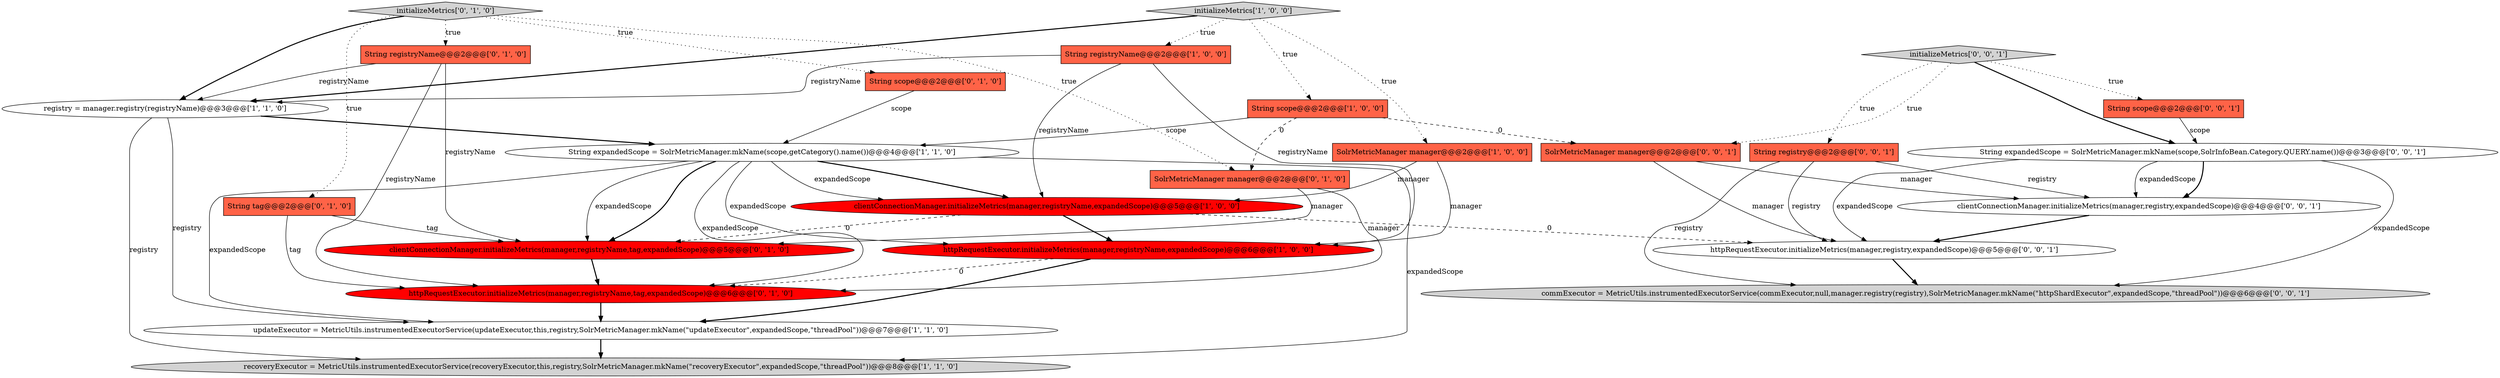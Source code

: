digraph {
4 [style = filled, label = "httpRequestExecutor.initializeMetrics(manager,registryName,expandedScope)@@@6@@@['1', '0', '0']", fillcolor = red, shape = ellipse image = "AAA1AAABBB1BBB"];
15 [style = filled, label = "String registryName@@@2@@@['0', '1', '0']", fillcolor = tomato, shape = box image = "AAA0AAABBB2BBB"];
24 [style = filled, label = "initializeMetrics['0', '0', '1']", fillcolor = lightgray, shape = diamond image = "AAA0AAABBB3BBB"];
5 [style = filled, label = "recoveryExecutor = MetricUtils.instrumentedExecutorService(recoveryExecutor,this,registry,SolrMetricManager.mkName(\"recoveryExecutor\",expandedScope,\"threadPool\"))@@@8@@@['1', '1', '0']", fillcolor = lightgray, shape = ellipse image = "AAA0AAABBB1BBB"];
3 [style = filled, label = "registry = manager.registry(registryName)@@@3@@@['1', '1', '0']", fillcolor = white, shape = ellipse image = "AAA0AAABBB1BBB"];
7 [style = filled, label = "String registryName@@@2@@@['1', '0', '0']", fillcolor = tomato, shape = box image = "AAA0AAABBB1BBB"];
18 [style = filled, label = "String registry@@@2@@@['0', '0', '1']", fillcolor = tomato, shape = box image = "AAA0AAABBB3BBB"];
8 [style = filled, label = "clientConnectionManager.initializeMetrics(manager,registryName,expandedScope)@@@5@@@['1', '0', '0']", fillcolor = red, shape = ellipse image = "AAA1AAABBB1BBB"];
20 [style = filled, label = "httpRequestExecutor.initializeMetrics(manager,registry,expandedScope)@@@5@@@['0', '0', '1']", fillcolor = white, shape = ellipse image = "AAA0AAABBB3BBB"];
1 [style = filled, label = "updateExecutor = MetricUtils.instrumentedExecutorService(updateExecutor,this,registry,SolrMetricManager.mkName(\"updateExecutor\",expandedScope,\"threadPool\"))@@@7@@@['1', '1', '0']", fillcolor = white, shape = ellipse image = "AAA0AAABBB1BBB"];
14 [style = filled, label = "initializeMetrics['0', '1', '0']", fillcolor = lightgray, shape = diamond image = "AAA0AAABBB2BBB"];
17 [style = filled, label = "commExecutor = MetricUtils.instrumentedExecutorService(commExecutor,null,manager.registry(registry),SolrMetricManager.mkName(\"httpShardExecutor\",expandedScope,\"threadPool\"))@@@6@@@['0', '0', '1']", fillcolor = lightgray, shape = ellipse image = "AAA0AAABBB3BBB"];
2 [style = filled, label = "SolrMetricManager manager@@@2@@@['1', '0', '0']", fillcolor = tomato, shape = box image = "AAA0AAABBB1BBB"];
22 [style = filled, label = "SolrMetricManager manager@@@2@@@['0', '0', '1']", fillcolor = tomato, shape = box image = "AAA0AAABBB3BBB"];
0 [style = filled, label = "String expandedScope = SolrMetricManager.mkName(scope,getCategory().name())@@@4@@@['1', '1', '0']", fillcolor = white, shape = ellipse image = "AAA0AAABBB1BBB"];
16 [style = filled, label = "SolrMetricManager manager@@@2@@@['0', '1', '0']", fillcolor = tomato, shape = box image = "AAA1AAABBB2BBB"];
6 [style = filled, label = "initializeMetrics['1', '0', '0']", fillcolor = lightgray, shape = diamond image = "AAA0AAABBB1BBB"];
23 [style = filled, label = "String expandedScope = SolrMetricManager.mkName(scope,SolrInfoBean.Category.QUERY.name())@@@3@@@['0', '0', '1']", fillcolor = white, shape = ellipse image = "AAA0AAABBB3BBB"];
21 [style = filled, label = "String scope@@@2@@@['0', '0', '1']", fillcolor = tomato, shape = box image = "AAA0AAABBB3BBB"];
10 [style = filled, label = "String tag@@@2@@@['0', '1', '0']", fillcolor = tomato, shape = box image = "AAA0AAABBB2BBB"];
12 [style = filled, label = "httpRequestExecutor.initializeMetrics(manager,registryName,tag,expandedScope)@@@6@@@['0', '1', '0']", fillcolor = red, shape = ellipse image = "AAA1AAABBB2BBB"];
11 [style = filled, label = "clientConnectionManager.initializeMetrics(manager,registryName,tag,expandedScope)@@@5@@@['0', '1', '0']", fillcolor = red, shape = ellipse image = "AAA1AAABBB2BBB"];
9 [style = filled, label = "String scope@@@2@@@['1', '0', '0']", fillcolor = tomato, shape = box image = "AAA1AAABBB1BBB"];
13 [style = filled, label = "String scope@@@2@@@['0', '1', '0']", fillcolor = tomato, shape = box image = "AAA0AAABBB2BBB"];
19 [style = filled, label = "clientConnectionManager.initializeMetrics(manager,registry,expandedScope)@@@4@@@['0', '0', '1']", fillcolor = white, shape = ellipse image = "AAA0AAABBB3BBB"];
1->5 [style = bold, label=""];
14->3 [style = bold, label=""];
6->3 [style = bold, label=""];
3->5 [style = solid, label="registry"];
16->12 [style = solid, label="manager"];
20->17 [style = bold, label=""];
9->16 [style = dashed, label="0"];
2->4 [style = solid, label="manager"];
15->12 [style = solid, label="registryName"];
0->12 [style = solid, label="expandedScope"];
19->20 [style = bold, label=""];
8->20 [style = dashed, label="0"];
0->11 [style = bold, label=""];
0->1 [style = solid, label="expandedScope"];
15->11 [style = solid, label="registryName"];
15->3 [style = solid, label="registryName"];
13->0 [style = solid, label="scope"];
18->17 [style = solid, label="registry"];
11->12 [style = bold, label=""];
9->22 [style = dashed, label="0"];
22->19 [style = solid, label="manager"];
12->1 [style = bold, label=""];
18->19 [style = solid, label="registry"];
14->10 [style = dotted, label="true"];
14->13 [style = dotted, label="true"];
3->0 [style = bold, label=""];
18->20 [style = solid, label="registry"];
4->12 [style = dashed, label="0"];
23->17 [style = solid, label="expandedScope"];
9->0 [style = solid, label="scope"];
14->16 [style = dotted, label="true"];
0->4 [style = solid, label="expandedScope"];
2->8 [style = solid, label="manager"];
14->15 [style = dotted, label="true"];
7->4 [style = solid, label="registryName"];
10->12 [style = solid, label="tag"];
6->2 [style = dotted, label="true"];
23->19 [style = solid, label="expandedScope"];
6->9 [style = dotted, label="true"];
0->5 [style = solid, label="expandedScope"];
7->8 [style = solid, label="registryName"];
24->22 [style = dotted, label="true"];
23->19 [style = bold, label=""];
7->3 [style = solid, label="registryName"];
0->8 [style = bold, label=""];
6->7 [style = dotted, label="true"];
21->23 [style = solid, label="scope"];
4->1 [style = bold, label=""];
0->11 [style = solid, label="expandedScope"];
23->20 [style = solid, label="expandedScope"];
3->1 [style = solid, label="registry"];
8->4 [style = bold, label=""];
8->11 [style = dashed, label="0"];
16->11 [style = solid, label="manager"];
24->21 [style = dotted, label="true"];
24->18 [style = dotted, label="true"];
22->20 [style = solid, label="manager"];
10->11 [style = solid, label="tag"];
0->8 [style = solid, label="expandedScope"];
24->23 [style = bold, label=""];
}
